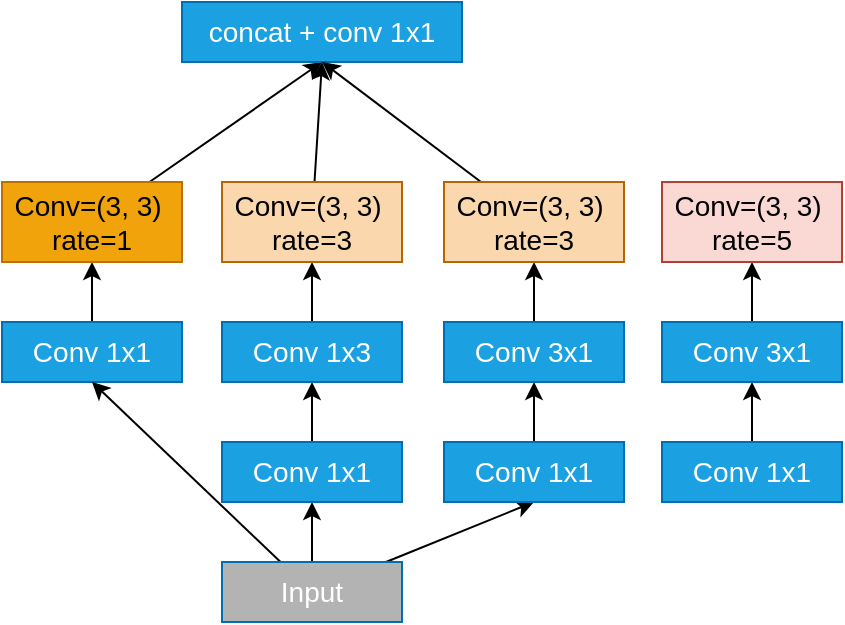 <mxfile version="20.0.3" type="github">
  <diagram id="mEkcL-7bjmmDAodMm5J-" name="第 1 页">
    <mxGraphModel dx="-96" dy="397" grid="1" gridSize="10" guides="1" tooltips="1" connect="1" arrows="1" fold="1" page="1" pageScale="1" pageWidth="827" pageHeight="1169" math="0" shadow="0">
      <root>
        <mxCell id="0" />
        <mxCell id="1" parent="0" />
        <mxCell id="lLAtyI9mlp-IcVKbNAu_-5" style="edgeStyle=none;rounded=0;orthogonalLoop=1;jettySize=auto;html=1;entryX=0.5;entryY=1;entryDx=0;entryDy=0;" edge="1" parent="1" source="lLAtyI9mlp-IcVKbNAu_-1" target="lLAtyI9mlp-IcVKbNAu_-3">
          <mxGeometry relative="1" as="geometry" />
        </mxCell>
        <mxCell id="lLAtyI9mlp-IcVKbNAu_-1" value="Conv 1x1" style="rounded=0;whiteSpace=wrap;html=1;fillColor=#1ba1e2;fontColor=#ffffff;strokeColor=#006EAF;fontSize=14;" vertex="1" parent="1">
          <mxGeometry x="930" y="290" width="90" height="30" as="geometry" />
        </mxCell>
        <mxCell id="lLAtyI9mlp-IcVKbNAu_-4" style="rounded=0;orthogonalLoop=1;jettySize=auto;html=1;entryX=0.5;entryY=1;entryDx=0;entryDy=0;" edge="1" parent="1" source="lLAtyI9mlp-IcVKbNAu_-2" target="lLAtyI9mlp-IcVKbNAu_-1">
          <mxGeometry relative="1" as="geometry" />
        </mxCell>
        <mxCell id="lLAtyI9mlp-IcVKbNAu_-13" style="edgeStyle=none;rounded=0;orthogonalLoop=1;jettySize=auto;html=1;entryX=0.5;entryY=1;entryDx=0;entryDy=0;" edge="1" parent="1" source="lLAtyI9mlp-IcVKbNAu_-2" target="lLAtyI9mlp-IcVKbNAu_-9">
          <mxGeometry relative="1" as="geometry" />
        </mxCell>
        <mxCell id="lLAtyI9mlp-IcVKbNAu_-21" style="edgeStyle=none;rounded=0;orthogonalLoop=1;jettySize=auto;html=1;entryX=0.5;entryY=1;entryDx=0;entryDy=0;" edge="1" parent="1" source="lLAtyI9mlp-IcVKbNAu_-2" target="lLAtyI9mlp-IcVKbNAu_-17">
          <mxGeometry relative="1" as="geometry" />
        </mxCell>
        <mxCell id="lLAtyI9mlp-IcVKbNAu_-2" value="Input" style="rounded=0;whiteSpace=wrap;html=1;fillColor=#B3B3B3;fontColor=#ffffff;strokeColor=#006EAF;fontSize=14;" vertex="1" parent="1">
          <mxGeometry x="1040" y="410" width="90" height="30" as="geometry" />
        </mxCell>
        <mxCell id="lLAtyI9mlp-IcVKbNAu_-7" style="edgeStyle=none;rounded=0;orthogonalLoop=1;jettySize=auto;html=1;entryX=0.5;entryY=1;entryDx=0;entryDy=0;" edge="1" parent="1" source="lLAtyI9mlp-IcVKbNAu_-3" target="lLAtyI9mlp-IcVKbNAu_-6">
          <mxGeometry relative="1" as="geometry" />
        </mxCell>
        <mxCell id="lLAtyI9mlp-IcVKbNAu_-3" value="Conv=(3, 3)&amp;nbsp;&lt;br&gt;rate=1" style="rounded=0;whiteSpace=wrap;html=1;fillColor=#f0a30a;fontColor=#000000;strokeColor=#BD7000;fontSize=14;" vertex="1" parent="1">
          <mxGeometry x="930" y="220" width="90" height="40" as="geometry" />
        </mxCell>
        <mxCell id="lLAtyI9mlp-IcVKbNAu_-6" value="concat + conv 1x1" style="rounded=0;whiteSpace=wrap;html=1;fillColor=#1ba1e2;fontColor=#ffffff;strokeColor=#006EAF;fontSize=14;" vertex="1" parent="1">
          <mxGeometry x="1020" y="130" width="140" height="30" as="geometry" />
        </mxCell>
        <mxCell id="lLAtyI9mlp-IcVKbNAu_-14" style="edgeStyle=none;rounded=0;orthogonalLoop=1;jettySize=auto;html=1;entryX=0.5;entryY=1;entryDx=0;entryDy=0;" edge="1" parent="1" source="lLAtyI9mlp-IcVKbNAu_-9" target="lLAtyI9mlp-IcVKbNAu_-10">
          <mxGeometry relative="1" as="geometry" />
        </mxCell>
        <mxCell id="lLAtyI9mlp-IcVKbNAu_-9" value="Conv 1x1" style="rounded=0;whiteSpace=wrap;html=1;fillColor=#1ba1e2;fontColor=#ffffff;strokeColor=#006EAF;fontSize=14;" vertex="1" parent="1">
          <mxGeometry x="1040" y="350" width="90" height="30" as="geometry" />
        </mxCell>
        <mxCell id="lLAtyI9mlp-IcVKbNAu_-15" style="edgeStyle=none;rounded=0;orthogonalLoop=1;jettySize=auto;html=1;entryX=0.5;entryY=1;entryDx=0;entryDy=0;" edge="1" parent="1" source="lLAtyI9mlp-IcVKbNAu_-10" target="lLAtyI9mlp-IcVKbNAu_-11">
          <mxGeometry relative="1" as="geometry" />
        </mxCell>
        <mxCell id="lLAtyI9mlp-IcVKbNAu_-10" value="Conv 1x3" style="rounded=0;whiteSpace=wrap;html=1;fillColor=#1ba1e2;fontColor=#ffffff;strokeColor=#006EAF;fontSize=14;" vertex="1" parent="1">
          <mxGeometry x="1040" y="290" width="90" height="30" as="geometry" />
        </mxCell>
        <mxCell id="lLAtyI9mlp-IcVKbNAu_-22" style="edgeStyle=none;rounded=0;orthogonalLoop=1;jettySize=auto;html=1;entryX=0.5;entryY=1;entryDx=0;entryDy=0;" edge="1" parent="1" source="lLAtyI9mlp-IcVKbNAu_-11" target="lLAtyI9mlp-IcVKbNAu_-6">
          <mxGeometry relative="1" as="geometry" />
        </mxCell>
        <mxCell id="lLAtyI9mlp-IcVKbNAu_-11" value="Conv=(3, 3)&amp;nbsp;&lt;br&gt;rate=3" style="rounded=0;whiteSpace=wrap;html=1;fillColor=#fad7ac;strokeColor=#b46504;fontSize=14;" vertex="1" parent="1">
          <mxGeometry x="1040" y="220" width="90" height="40" as="geometry" />
        </mxCell>
        <mxCell id="lLAtyI9mlp-IcVKbNAu_-16" style="edgeStyle=none;rounded=0;orthogonalLoop=1;jettySize=auto;html=1;entryX=0.5;entryY=1;entryDx=0;entryDy=0;" edge="1" source="lLAtyI9mlp-IcVKbNAu_-17" target="lLAtyI9mlp-IcVKbNAu_-19" parent="1">
          <mxGeometry relative="1" as="geometry" />
        </mxCell>
        <mxCell id="lLAtyI9mlp-IcVKbNAu_-17" value="Conv 1x1" style="rounded=0;whiteSpace=wrap;html=1;fillColor=#1ba1e2;fontColor=#ffffff;strokeColor=#006EAF;fontSize=14;" vertex="1" parent="1">
          <mxGeometry x="1151" y="350" width="90" height="30" as="geometry" />
        </mxCell>
        <mxCell id="lLAtyI9mlp-IcVKbNAu_-18" style="edgeStyle=none;rounded=0;orthogonalLoop=1;jettySize=auto;html=1;entryX=0.5;entryY=1;entryDx=0;entryDy=0;" edge="1" source="lLAtyI9mlp-IcVKbNAu_-19" parent="1">
          <mxGeometry relative="1" as="geometry">
            <mxPoint x="1196" y="260" as="targetPoint" />
          </mxGeometry>
        </mxCell>
        <mxCell id="lLAtyI9mlp-IcVKbNAu_-19" value="Conv 3x1" style="rounded=0;whiteSpace=wrap;html=1;fillColor=#1ba1e2;fontColor=#ffffff;strokeColor=#006EAF;fontSize=14;" vertex="1" parent="1">
          <mxGeometry x="1151" y="290" width="90" height="30" as="geometry" />
        </mxCell>
        <mxCell id="lLAtyI9mlp-IcVKbNAu_-23" style="edgeStyle=none;rounded=0;orthogonalLoop=1;jettySize=auto;html=1;entryX=0.5;entryY=1;entryDx=0;entryDy=0;" edge="1" parent="1" source="lLAtyI9mlp-IcVKbNAu_-20" target="lLAtyI9mlp-IcVKbNAu_-6">
          <mxGeometry relative="1" as="geometry" />
        </mxCell>
        <mxCell id="lLAtyI9mlp-IcVKbNAu_-20" value="Conv=(3, 3)&amp;nbsp;&lt;br&gt;rate=3" style="rounded=0;whiteSpace=wrap;html=1;fillColor=#fad7ac;strokeColor=#b46504;fontSize=14;" vertex="1" parent="1">
          <mxGeometry x="1151" y="220" width="90" height="40" as="geometry" />
        </mxCell>
        <mxCell id="lLAtyI9mlp-IcVKbNAu_-24" style="edgeStyle=none;rounded=0;orthogonalLoop=1;jettySize=auto;html=1;entryX=0.5;entryY=1;entryDx=0;entryDy=0;" edge="1" source="lLAtyI9mlp-IcVKbNAu_-25" target="lLAtyI9mlp-IcVKbNAu_-27" parent="1">
          <mxGeometry relative="1" as="geometry" />
        </mxCell>
        <mxCell id="lLAtyI9mlp-IcVKbNAu_-25" value="Conv 1x1" style="rounded=0;whiteSpace=wrap;html=1;fillColor=#1ba1e2;fontColor=#ffffff;strokeColor=#006EAF;fontSize=14;" vertex="1" parent="1">
          <mxGeometry x="1260" y="350" width="90" height="30" as="geometry" />
        </mxCell>
        <mxCell id="lLAtyI9mlp-IcVKbNAu_-26" style="edgeStyle=none;rounded=0;orthogonalLoop=1;jettySize=auto;html=1;entryX=0.5;entryY=1;entryDx=0;entryDy=0;" edge="1" source="lLAtyI9mlp-IcVKbNAu_-27" parent="1">
          <mxGeometry relative="1" as="geometry">
            <mxPoint x="1305" y="260" as="targetPoint" />
          </mxGeometry>
        </mxCell>
        <mxCell id="lLAtyI9mlp-IcVKbNAu_-27" value="Conv 3x1" style="rounded=0;whiteSpace=wrap;html=1;fillColor=#1ba1e2;fontColor=#ffffff;strokeColor=#006EAF;fontSize=14;" vertex="1" parent="1">
          <mxGeometry x="1260" y="290" width="90" height="30" as="geometry" />
        </mxCell>
        <mxCell id="lLAtyI9mlp-IcVKbNAu_-28" value="Conv=(3, 3)&amp;nbsp;&lt;br&gt;rate=5" style="rounded=0;whiteSpace=wrap;html=1;fillColor=#fad9d5;strokeColor=#ae4132;fontSize=14;" vertex="1" parent="1">
          <mxGeometry x="1260" y="220" width="90" height="40" as="geometry" />
        </mxCell>
      </root>
    </mxGraphModel>
  </diagram>
</mxfile>
